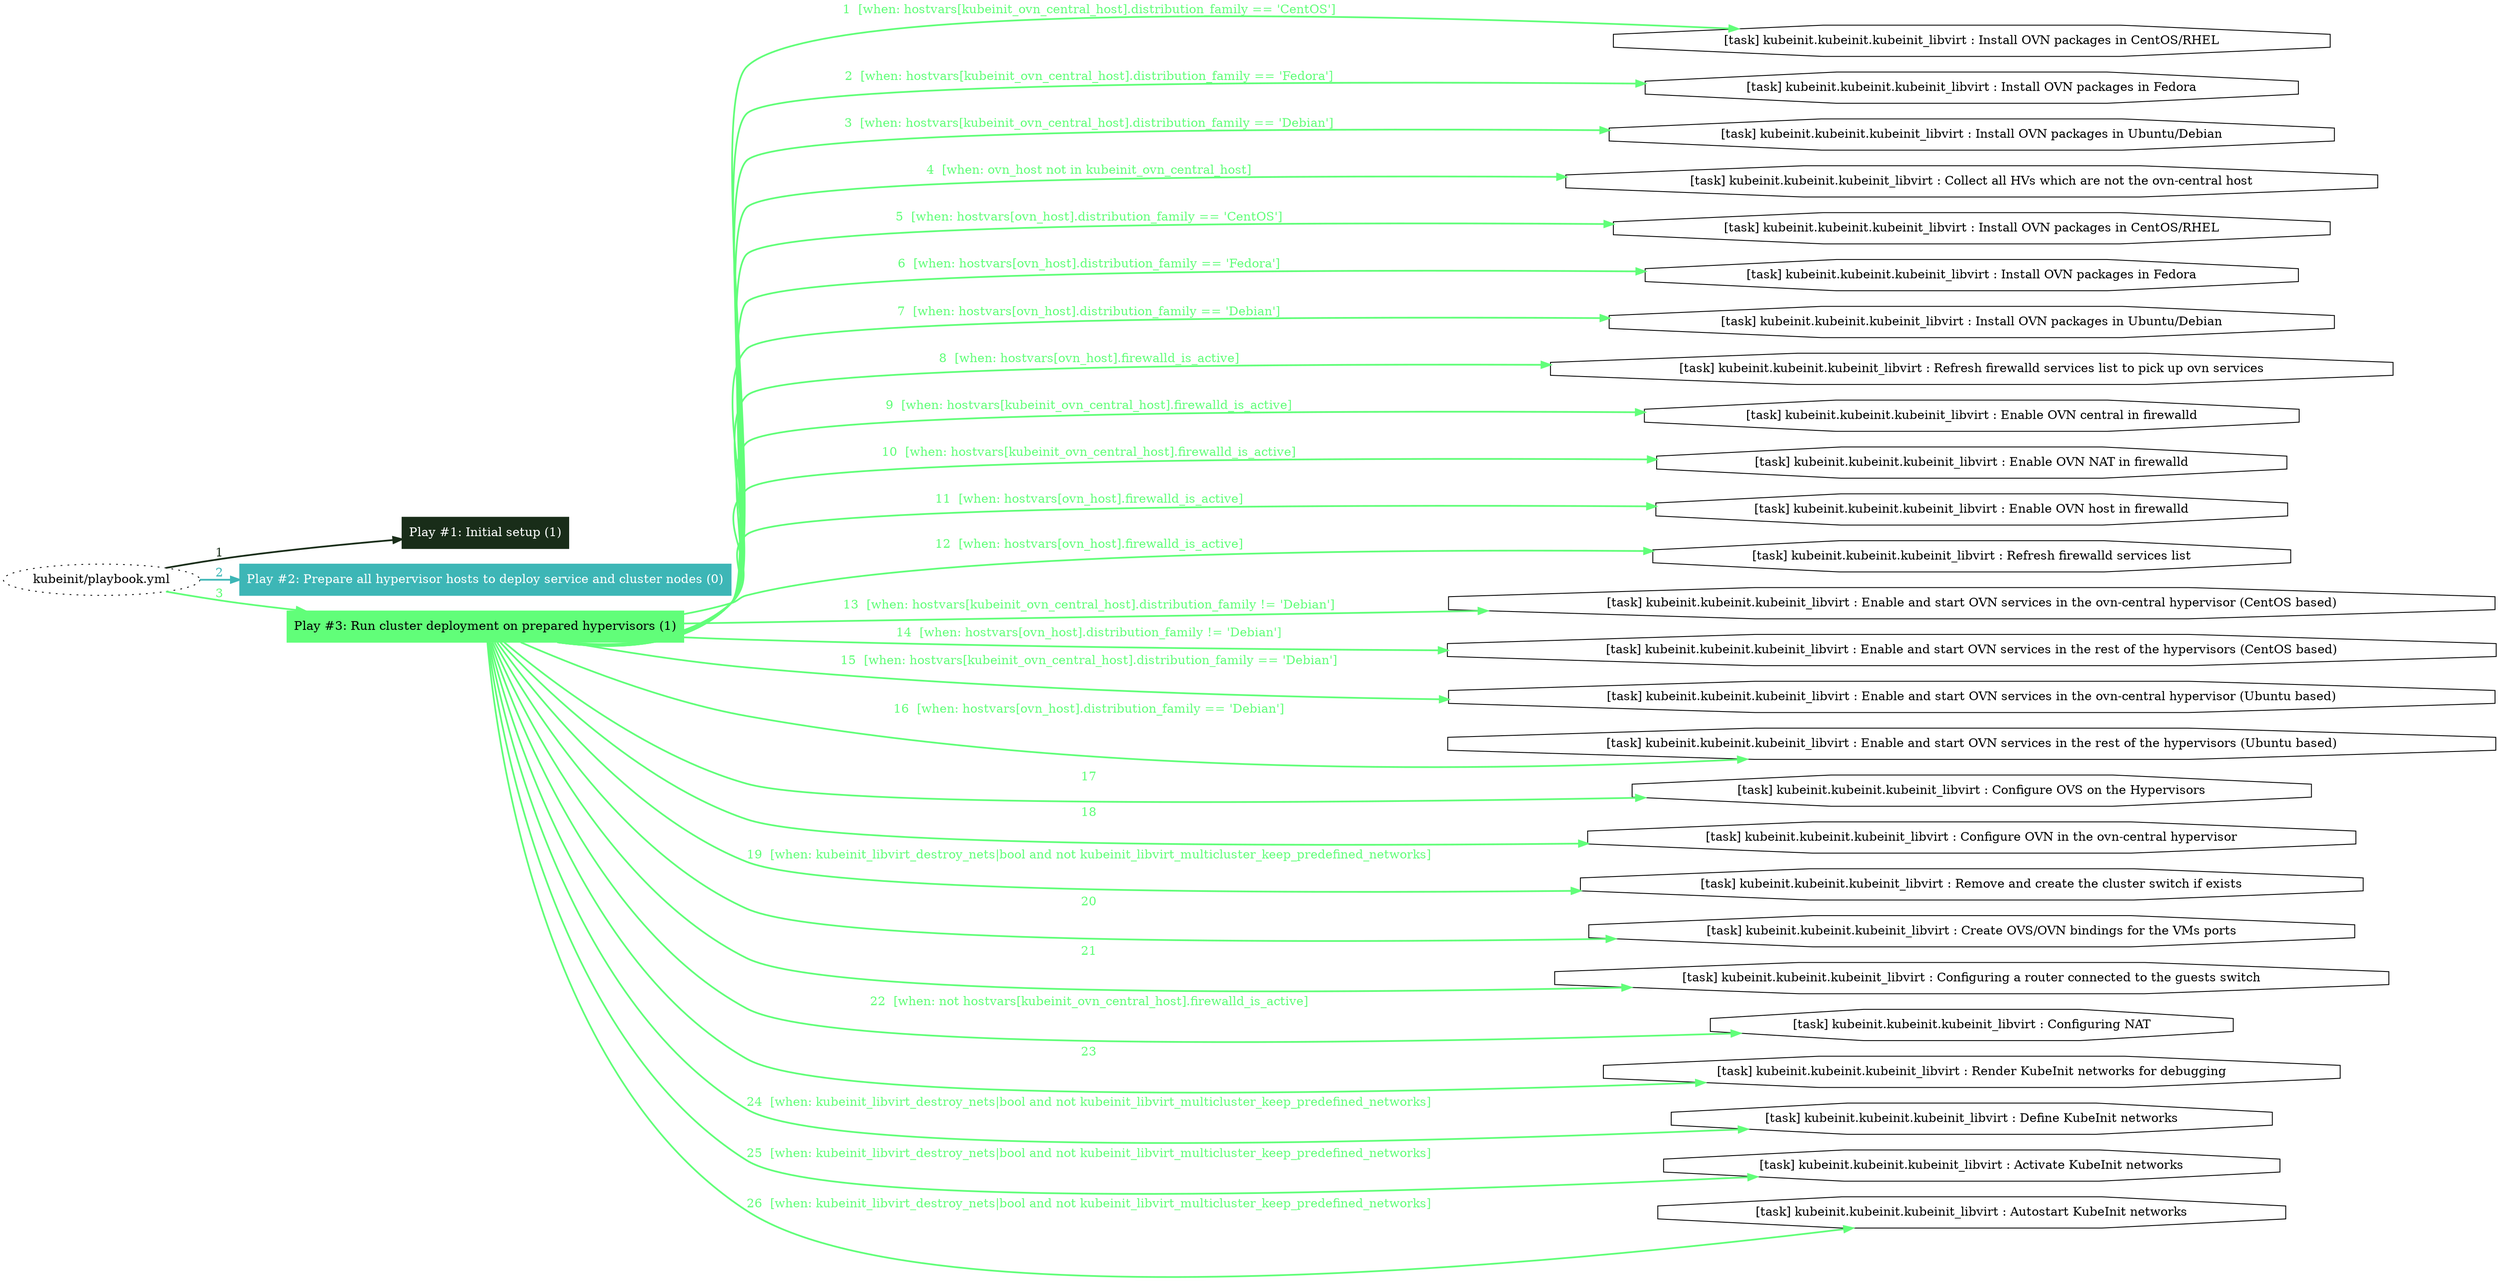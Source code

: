digraph "kubeinit/playbook.yml "{
	graph [concentrate=true ordering=in rankdir=LR ratio=fill]
	edge [esep=5 sep=10]
	"kubeinit/playbook.yml" [id=root_node style=dotted]
	subgraph "Play #1: Initial setup (1) "{
		"Play #1: Initial setup (1)" [color="#192d19" fontcolor="#ffffff" id="play_c39c642e-d5d0-4ca4-b42e-c5eaa8ab4fcd" shape=box style=filled tooltip=localhost]
		"kubeinit/playbook.yml" -> "Play #1: Initial setup (1)" [label=1 color="#192d19" fontcolor="#192d19" id="edge_edd81021-0d9d-4bf1-896d-b77fa845d4fb" style=bold]
	}
	subgraph "Play #2: Prepare all hypervisor hosts to deploy service and cluster nodes (0) "{
		"Play #2: Prepare all hypervisor hosts to deploy service and cluster nodes (0)" [color="#3db6b6" fontcolor="#ffffff" id="play_4ec46559-f960-41d4-aac1-afebf34ae480" shape=box style=filled tooltip=""]
		"kubeinit/playbook.yml" -> "Play #2: Prepare all hypervisor hosts to deploy service and cluster nodes (0)" [label=2 color="#3db6b6" fontcolor="#3db6b6" id="edge_5ede9f5a-2653-4ebd-bbcf-752d91f51c0b" style=bold]
	}
	subgraph "Play #3: Run cluster deployment on prepared hypervisors (1) "{
		"Play #3: Run cluster deployment on prepared hypervisors (1)" [color="#61fe79" fontcolor="#000000" id="play_df8de201-325a-4bb3-b316-886fc49ad13c" shape=box style=filled tooltip=localhost]
		"kubeinit/playbook.yml" -> "Play #3: Run cluster deployment on prepared hypervisors (1)" [label=3 color="#61fe79" fontcolor="#61fe79" id="edge_5892b258-d9a1-4238-8191-5a484332d4bb" style=bold]
		"task_640ef0d8-a503-40cb-94b8-e5352cf28c30" [label="[task] kubeinit.kubeinit.kubeinit_libvirt : Install OVN packages in CentOS/RHEL" id="task_640ef0d8-a503-40cb-94b8-e5352cf28c30" shape=octagon tooltip="[task] kubeinit.kubeinit.kubeinit_libvirt : Install OVN packages in CentOS/RHEL"]
		"Play #3: Run cluster deployment on prepared hypervisors (1)" -> "task_640ef0d8-a503-40cb-94b8-e5352cf28c30" [label="1  [when: hostvars[kubeinit_ovn_central_host].distribution_family == 'CentOS']" color="#61fe79" fontcolor="#61fe79" id="edge_0cae98f4-c452-4b77-ae5c-5c07654acc8e" style=bold]
		"task_81da7d36-2069-4861-9c88-988aae643c26" [label="[task] kubeinit.kubeinit.kubeinit_libvirt : Install OVN packages in Fedora" id="task_81da7d36-2069-4861-9c88-988aae643c26" shape=octagon tooltip="[task] kubeinit.kubeinit.kubeinit_libvirt : Install OVN packages in Fedora"]
		"Play #3: Run cluster deployment on prepared hypervisors (1)" -> "task_81da7d36-2069-4861-9c88-988aae643c26" [label="2  [when: hostvars[kubeinit_ovn_central_host].distribution_family == 'Fedora']" color="#61fe79" fontcolor="#61fe79" id="edge_93b07201-588c-4db3-8fae-22f77defdc90" style=bold]
		"task_bf809e45-8054-4315-b78e-a190447f5671" [label="[task] kubeinit.kubeinit.kubeinit_libvirt : Install OVN packages in Ubuntu/Debian" id="task_bf809e45-8054-4315-b78e-a190447f5671" shape=octagon tooltip="[task] kubeinit.kubeinit.kubeinit_libvirt : Install OVN packages in Ubuntu/Debian"]
		"Play #3: Run cluster deployment on prepared hypervisors (1)" -> "task_bf809e45-8054-4315-b78e-a190447f5671" [label="3  [when: hostvars[kubeinit_ovn_central_host].distribution_family == 'Debian']" color="#61fe79" fontcolor="#61fe79" id="edge_480801df-47e7-49dd-b1f2-8d4c3f486ca4" style=bold]
		"task_7c3cd0e5-26b7-478a-a292-707a11c08e93" [label="[task] kubeinit.kubeinit.kubeinit_libvirt : Collect all HVs which are not the ovn-central host" id="task_7c3cd0e5-26b7-478a-a292-707a11c08e93" shape=octagon tooltip="[task] kubeinit.kubeinit.kubeinit_libvirt : Collect all HVs which are not the ovn-central host"]
		"Play #3: Run cluster deployment on prepared hypervisors (1)" -> "task_7c3cd0e5-26b7-478a-a292-707a11c08e93" [label="4  [when: ovn_host not in kubeinit_ovn_central_host]" color="#61fe79" fontcolor="#61fe79" id="edge_4061601b-2460-40f9-b884-5f78d657f7e6" style=bold]
		"task_fc838617-0d50-40a9-8da7-89c8635d12a7" [label="[task] kubeinit.kubeinit.kubeinit_libvirt : Install OVN packages in CentOS/RHEL" id="task_fc838617-0d50-40a9-8da7-89c8635d12a7" shape=octagon tooltip="[task] kubeinit.kubeinit.kubeinit_libvirt : Install OVN packages in CentOS/RHEL"]
		"Play #3: Run cluster deployment on prepared hypervisors (1)" -> "task_fc838617-0d50-40a9-8da7-89c8635d12a7" [label="5  [when: hostvars[ovn_host].distribution_family == 'CentOS']" color="#61fe79" fontcolor="#61fe79" id="edge_81347aae-66d3-4ac1-aa84-54fdf2b5097a" style=bold]
		"task_50c0b2e8-4b5c-4045-ac9c-9c93b21acc77" [label="[task] kubeinit.kubeinit.kubeinit_libvirt : Install OVN packages in Fedora" id="task_50c0b2e8-4b5c-4045-ac9c-9c93b21acc77" shape=octagon tooltip="[task] kubeinit.kubeinit.kubeinit_libvirt : Install OVN packages in Fedora"]
		"Play #3: Run cluster deployment on prepared hypervisors (1)" -> "task_50c0b2e8-4b5c-4045-ac9c-9c93b21acc77" [label="6  [when: hostvars[ovn_host].distribution_family == 'Fedora']" color="#61fe79" fontcolor="#61fe79" id="edge_491ccbb7-7c41-489f-90fa-af6184cb87ff" style=bold]
		"task_4900fdf5-2b38-477c-a2ea-4e1a304fdf0f" [label="[task] kubeinit.kubeinit.kubeinit_libvirt : Install OVN packages in Ubuntu/Debian" id="task_4900fdf5-2b38-477c-a2ea-4e1a304fdf0f" shape=octagon tooltip="[task] kubeinit.kubeinit.kubeinit_libvirt : Install OVN packages in Ubuntu/Debian"]
		"Play #3: Run cluster deployment on prepared hypervisors (1)" -> "task_4900fdf5-2b38-477c-a2ea-4e1a304fdf0f" [label="7  [when: hostvars[ovn_host].distribution_family == 'Debian']" color="#61fe79" fontcolor="#61fe79" id="edge_1b12accc-95c6-4b0a-aaf6-04b461a01248" style=bold]
		"task_be2e9c15-4a42-48c1-a1f2-268c95495a37" [label="[task] kubeinit.kubeinit.kubeinit_libvirt : Refresh firewalld services list to pick up ovn services" id="task_be2e9c15-4a42-48c1-a1f2-268c95495a37" shape=octagon tooltip="[task] kubeinit.kubeinit.kubeinit_libvirt : Refresh firewalld services list to pick up ovn services"]
		"Play #3: Run cluster deployment on prepared hypervisors (1)" -> "task_be2e9c15-4a42-48c1-a1f2-268c95495a37" [label="8  [when: hostvars[ovn_host].firewalld_is_active]" color="#61fe79" fontcolor="#61fe79" id="edge_50eba5cd-269f-4ac4-ac0a-bf17f1139150" style=bold]
		"task_3c778a82-472e-4884-a43c-f44b6f0c1d25" [label="[task] kubeinit.kubeinit.kubeinit_libvirt : Enable OVN central in firewalld" id="task_3c778a82-472e-4884-a43c-f44b6f0c1d25" shape=octagon tooltip="[task] kubeinit.kubeinit.kubeinit_libvirt : Enable OVN central in firewalld"]
		"Play #3: Run cluster deployment on prepared hypervisors (1)" -> "task_3c778a82-472e-4884-a43c-f44b6f0c1d25" [label="9  [when: hostvars[kubeinit_ovn_central_host].firewalld_is_active]" color="#61fe79" fontcolor="#61fe79" id="edge_8cf4f9df-2bc4-4434-8d3d-2a538fc95163" style=bold]
		"task_bd2b64ed-d17a-49a7-936d-7b8983b2c1ab" [label="[task] kubeinit.kubeinit.kubeinit_libvirt : Enable OVN NAT in firewalld" id="task_bd2b64ed-d17a-49a7-936d-7b8983b2c1ab" shape=octagon tooltip="[task] kubeinit.kubeinit.kubeinit_libvirt : Enable OVN NAT in firewalld"]
		"Play #3: Run cluster deployment on prepared hypervisors (1)" -> "task_bd2b64ed-d17a-49a7-936d-7b8983b2c1ab" [label="10  [when: hostvars[kubeinit_ovn_central_host].firewalld_is_active]" color="#61fe79" fontcolor="#61fe79" id="edge_dbfe2bfb-eaa6-48d1-b0ec-ca2d6a8e9d12" style=bold]
		"task_d2ec6234-eee2-4218-baa1-4ddb60575920" [label="[task] kubeinit.kubeinit.kubeinit_libvirt : Enable OVN host in firewalld" id="task_d2ec6234-eee2-4218-baa1-4ddb60575920" shape=octagon tooltip="[task] kubeinit.kubeinit.kubeinit_libvirt : Enable OVN host in firewalld"]
		"Play #3: Run cluster deployment on prepared hypervisors (1)" -> "task_d2ec6234-eee2-4218-baa1-4ddb60575920" [label="11  [when: hostvars[ovn_host].firewalld_is_active]" color="#61fe79" fontcolor="#61fe79" id="edge_e0a50e79-ceaa-42ef-9c62-75d8a012f772" style=bold]
		"task_bc78ea54-c72c-4ab7-84a1-8c3bba53dfed" [label="[task] kubeinit.kubeinit.kubeinit_libvirt : Refresh firewalld services list" id="task_bc78ea54-c72c-4ab7-84a1-8c3bba53dfed" shape=octagon tooltip="[task] kubeinit.kubeinit.kubeinit_libvirt : Refresh firewalld services list"]
		"Play #3: Run cluster deployment on prepared hypervisors (1)" -> "task_bc78ea54-c72c-4ab7-84a1-8c3bba53dfed" [label="12  [when: hostvars[ovn_host].firewalld_is_active]" color="#61fe79" fontcolor="#61fe79" id="edge_02349fe4-8514-4fe6-8dc2-db4ed9891556" style=bold]
		"task_a991598e-7685-43c3-b2c5-13c07416ec3c" [label="[task] kubeinit.kubeinit.kubeinit_libvirt : Enable and start OVN services in the ovn-central hypervisor (CentOS based)" id="task_a991598e-7685-43c3-b2c5-13c07416ec3c" shape=octagon tooltip="[task] kubeinit.kubeinit.kubeinit_libvirt : Enable and start OVN services in the ovn-central hypervisor (CentOS based)"]
		"Play #3: Run cluster deployment on prepared hypervisors (1)" -> "task_a991598e-7685-43c3-b2c5-13c07416ec3c" [label="13  [when: hostvars[kubeinit_ovn_central_host].distribution_family != 'Debian']" color="#61fe79" fontcolor="#61fe79" id="edge_0900966d-7011-4648-b518-c2f2b2d177ad" style=bold]
		"task_3f80d76a-74e5-41e6-b059-761f98a86c7c" [label="[task] kubeinit.kubeinit.kubeinit_libvirt : Enable and start OVN services in the rest of the hypervisors (CentOS based)" id="task_3f80d76a-74e5-41e6-b059-761f98a86c7c" shape=octagon tooltip="[task] kubeinit.kubeinit.kubeinit_libvirt : Enable and start OVN services in the rest of the hypervisors (CentOS based)"]
		"Play #3: Run cluster deployment on prepared hypervisors (1)" -> "task_3f80d76a-74e5-41e6-b059-761f98a86c7c" [label="14  [when: hostvars[ovn_host].distribution_family != 'Debian']" color="#61fe79" fontcolor="#61fe79" id="edge_3c390403-2270-4efb-9800-586656ed8003" style=bold]
		"task_4a729bb2-3618-4765-9308-753ea6d8d749" [label="[task] kubeinit.kubeinit.kubeinit_libvirt : Enable and start OVN services in the ovn-central hypervisor (Ubuntu based)" id="task_4a729bb2-3618-4765-9308-753ea6d8d749" shape=octagon tooltip="[task] kubeinit.kubeinit.kubeinit_libvirt : Enable and start OVN services in the ovn-central hypervisor (Ubuntu based)"]
		"Play #3: Run cluster deployment on prepared hypervisors (1)" -> "task_4a729bb2-3618-4765-9308-753ea6d8d749" [label="15  [when: hostvars[kubeinit_ovn_central_host].distribution_family == 'Debian']" color="#61fe79" fontcolor="#61fe79" id="edge_60a79468-4786-4569-a42e-412116c5aec4" style=bold]
		"task_116f100d-f06a-44ca-afeb-1b32a076e9d6" [label="[task] kubeinit.kubeinit.kubeinit_libvirt : Enable and start OVN services in the rest of the hypervisors (Ubuntu based)" id="task_116f100d-f06a-44ca-afeb-1b32a076e9d6" shape=octagon tooltip="[task] kubeinit.kubeinit.kubeinit_libvirt : Enable and start OVN services in the rest of the hypervisors (Ubuntu based)"]
		"Play #3: Run cluster deployment on prepared hypervisors (1)" -> "task_116f100d-f06a-44ca-afeb-1b32a076e9d6" [label="16  [when: hostvars[ovn_host].distribution_family == 'Debian']" color="#61fe79" fontcolor="#61fe79" id="edge_97324602-9ead-44fe-9dee-5ea8c28c7a7c" style=bold]
		"task_f765e632-d6fb-421a-ad99-794cae84193e" [label="[task] kubeinit.kubeinit.kubeinit_libvirt : Configure OVS on the Hypervisors" id="task_f765e632-d6fb-421a-ad99-794cae84193e" shape=octagon tooltip="[task] kubeinit.kubeinit.kubeinit_libvirt : Configure OVS on the Hypervisors"]
		"Play #3: Run cluster deployment on prepared hypervisors (1)" -> "task_f765e632-d6fb-421a-ad99-794cae84193e" [label=17 color="#61fe79" fontcolor="#61fe79" id="edge_aa372257-1de5-49ad-86f8-464b7a22fc52" style=bold]
		"task_0efbccbc-663e-46a4-9d4c-cd73a4c41fa1" [label="[task] kubeinit.kubeinit.kubeinit_libvirt : Configure OVN in the ovn-central hypervisor" id="task_0efbccbc-663e-46a4-9d4c-cd73a4c41fa1" shape=octagon tooltip="[task] kubeinit.kubeinit.kubeinit_libvirt : Configure OVN in the ovn-central hypervisor"]
		"Play #3: Run cluster deployment on prepared hypervisors (1)" -> "task_0efbccbc-663e-46a4-9d4c-cd73a4c41fa1" [label=18 color="#61fe79" fontcolor="#61fe79" id="edge_6071961e-c84c-4a18-b780-385430d781d8" style=bold]
		"task_5dd26837-0acc-4cf1-a6c5-7b7712b98960" [label="[task] kubeinit.kubeinit.kubeinit_libvirt : Remove and create the cluster switch if exists" id="task_5dd26837-0acc-4cf1-a6c5-7b7712b98960" shape=octagon tooltip="[task] kubeinit.kubeinit.kubeinit_libvirt : Remove and create the cluster switch if exists"]
		"Play #3: Run cluster deployment on prepared hypervisors (1)" -> "task_5dd26837-0acc-4cf1-a6c5-7b7712b98960" [label="19  [when: kubeinit_libvirt_destroy_nets|bool and not kubeinit_libvirt_multicluster_keep_predefined_networks]" color="#61fe79" fontcolor="#61fe79" id="edge_0fa1d2aa-2f9a-4f10-baad-cf58f6498b73" style=bold]
		"task_a0be77f6-2441-4be1-bfbc-e8d0be4d81ee" [label="[task] kubeinit.kubeinit.kubeinit_libvirt : Create OVS/OVN bindings for the VMs ports" id="task_a0be77f6-2441-4be1-bfbc-e8d0be4d81ee" shape=octagon tooltip="[task] kubeinit.kubeinit.kubeinit_libvirt : Create OVS/OVN bindings for the VMs ports"]
		"Play #3: Run cluster deployment on prepared hypervisors (1)" -> "task_a0be77f6-2441-4be1-bfbc-e8d0be4d81ee" [label=20 color="#61fe79" fontcolor="#61fe79" id="edge_5bed9c68-36f1-4d26-88ca-8ae35dceaefc" style=bold]
		"task_5ea5e8a9-2f5a-4236-b9c3-2517f9b554ae" [label="[task] kubeinit.kubeinit.kubeinit_libvirt : Configuring a router connected to the guests switch" id="task_5ea5e8a9-2f5a-4236-b9c3-2517f9b554ae" shape=octagon tooltip="[task] kubeinit.kubeinit.kubeinit_libvirt : Configuring a router connected to the guests switch"]
		"Play #3: Run cluster deployment on prepared hypervisors (1)" -> "task_5ea5e8a9-2f5a-4236-b9c3-2517f9b554ae" [label=21 color="#61fe79" fontcolor="#61fe79" id="edge_3ff8233c-6534-4b5e-8196-15dd1561dc2d" style=bold]
		"task_4ec90b6a-9f9e-4ba4-ba88-c38843aae38f" [label="[task] kubeinit.kubeinit.kubeinit_libvirt : Configuring NAT" id="task_4ec90b6a-9f9e-4ba4-ba88-c38843aae38f" shape=octagon tooltip="[task] kubeinit.kubeinit.kubeinit_libvirt : Configuring NAT"]
		"Play #3: Run cluster deployment on prepared hypervisors (1)" -> "task_4ec90b6a-9f9e-4ba4-ba88-c38843aae38f" [label="22  [when: not hostvars[kubeinit_ovn_central_host].firewalld_is_active]" color="#61fe79" fontcolor="#61fe79" id="edge_e6036f5d-f4d7-442c-821a-c3186ea7c8f9" style=bold]
		"task_eb18529e-d3a0-4044-ad73-cf35197cb9b1" [label="[task] kubeinit.kubeinit.kubeinit_libvirt : Render KubeInit networks for debugging" id="task_eb18529e-d3a0-4044-ad73-cf35197cb9b1" shape=octagon tooltip="[task] kubeinit.kubeinit.kubeinit_libvirt : Render KubeInit networks for debugging"]
		"Play #3: Run cluster deployment on prepared hypervisors (1)" -> "task_eb18529e-d3a0-4044-ad73-cf35197cb9b1" [label=23 color="#61fe79" fontcolor="#61fe79" id="edge_a2916168-eca6-453b-b8f9-1e0e71458c0b" style=bold]
		"task_77d5ed95-2219-4058-a4ba-a37ff4faae59" [label="[task] kubeinit.kubeinit.kubeinit_libvirt : Define KubeInit networks" id="task_77d5ed95-2219-4058-a4ba-a37ff4faae59" shape=octagon tooltip="[task] kubeinit.kubeinit.kubeinit_libvirt : Define KubeInit networks"]
		"Play #3: Run cluster deployment on prepared hypervisors (1)" -> "task_77d5ed95-2219-4058-a4ba-a37ff4faae59" [label="24  [when: kubeinit_libvirt_destroy_nets|bool and not kubeinit_libvirt_multicluster_keep_predefined_networks]" color="#61fe79" fontcolor="#61fe79" id="edge_412a0f5b-2898-423e-bec0-e9d335feeade" style=bold]
		"task_88a6903d-5bf7-442e-9fea-ead626a31681" [label="[task] kubeinit.kubeinit.kubeinit_libvirt : Activate KubeInit networks" id="task_88a6903d-5bf7-442e-9fea-ead626a31681" shape=octagon tooltip="[task] kubeinit.kubeinit.kubeinit_libvirt : Activate KubeInit networks"]
		"Play #3: Run cluster deployment on prepared hypervisors (1)" -> "task_88a6903d-5bf7-442e-9fea-ead626a31681" [label="25  [when: kubeinit_libvirt_destroy_nets|bool and not kubeinit_libvirt_multicluster_keep_predefined_networks]" color="#61fe79" fontcolor="#61fe79" id="edge_9fa5fed7-1582-4b63-b51b-9e4936343c1c" style=bold]
		"task_9cead1c0-f7e4-4c3b-8051-b99f4b7a00b1" [label="[task] kubeinit.kubeinit.kubeinit_libvirt : Autostart KubeInit networks" id="task_9cead1c0-f7e4-4c3b-8051-b99f4b7a00b1" shape=octagon tooltip="[task] kubeinit.kubeinit.kubeinit_libvirt : Autostart KubeInit networks"]
		"Play #3: Run cluster deployment on prepared hypervisors (1)" -> "task_9cead1c0-f7e4-4c3b-8051-b99f4b7a00b1" [label="26  [when: kubeinit_libvirt_destroy_nets|bool and not kubeinit_libvirt_multicluster_keep_predefined_networks]" color="#61fe79" fontcolor="#61fe79" id="edge_3bb50260-3264-4b56-8004-6cb8723115e5" style=bold]
	}
}
